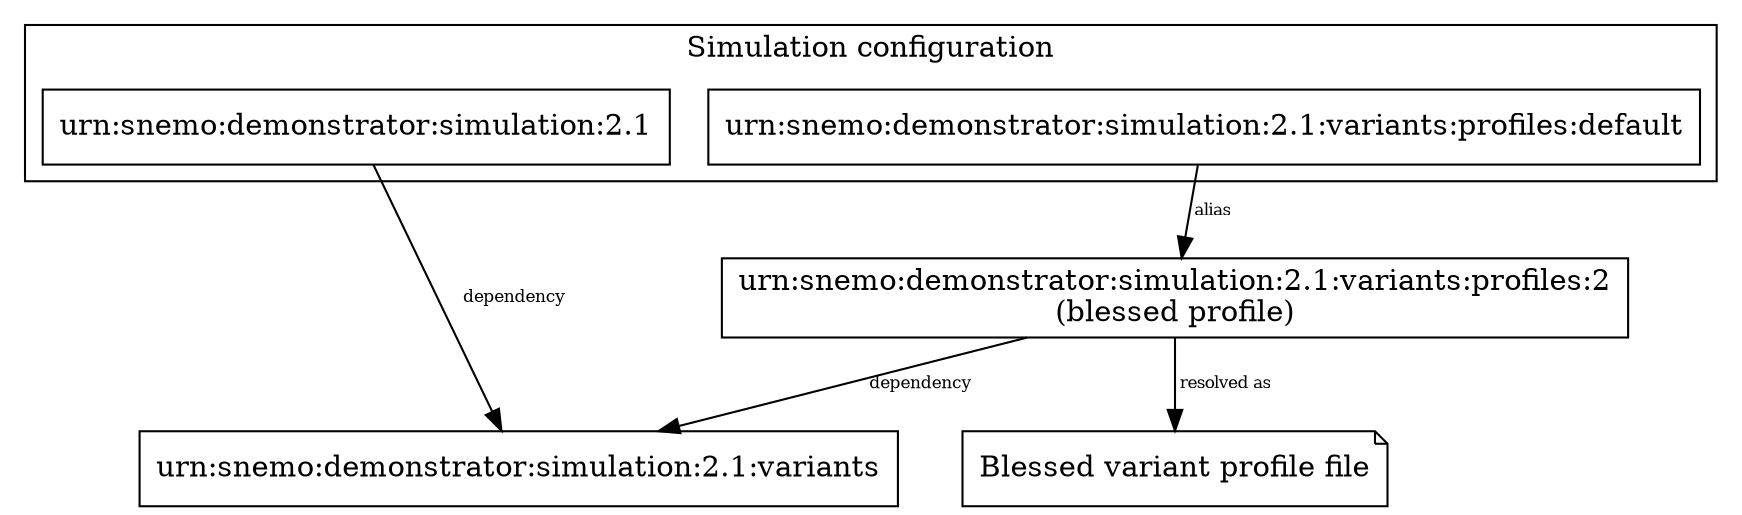 digraph FLTagsSimConf1 {
	node [shape=box]
	tag1 [label="urn:snemo:demonstrator:simulation:2.1:variants"];

	subgraph cluster_sim_config {
		label="Simulation configuration"
		tag2 [label="urn:snemo:demonstrator:simulation:2.1"];
		tag4 [label="urn:snemo:demonstrator:simulation:2.1:variants:profiles:default"];
	}
	tag3 [label="urn:snemo:demonstrator:simulation:2.1:variants:profiles:2\n(blessed profile)"];
	tag30 [shape="note", label="Blessed variant profile file"];

	tag2 -> tag1 [label=" dependency ", fontsize=8];
	tag4 -> tag3 [label=" alias ", fontsize=8];
	tag3 -> tag1 [label=" dependency ", fontsize=8];
	tag3 -> tag30 [label=" resolved as ", fontsize=8];
}